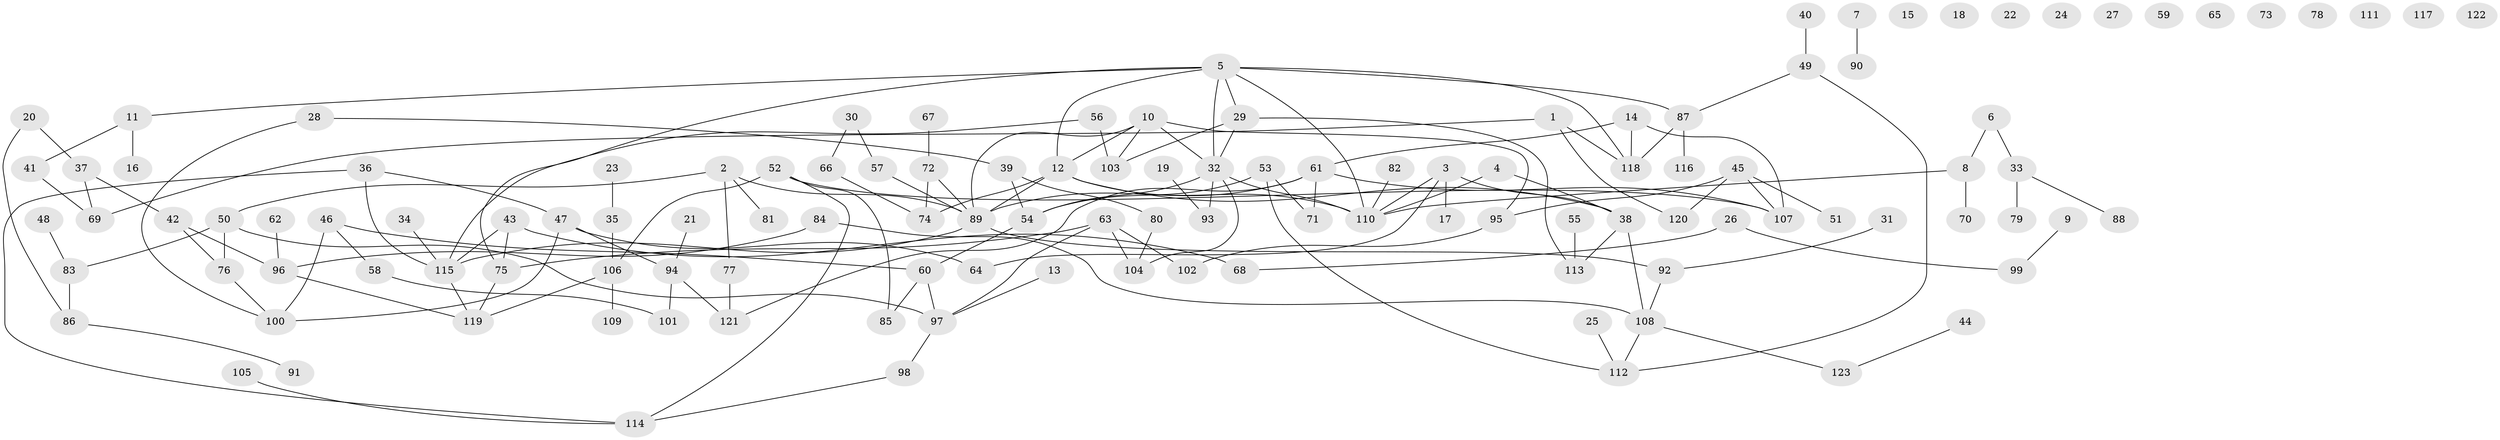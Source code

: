 // Generated by graph-tools (version 1.1) at 2025/40/03/09/25 04:40:17]
// undirected, 123 vertices, 153 edges
graph export_dot {
graph [start="1"]
  node [color=gray90,style=filled];
  1;
  2;
  3;
  4;
  5;
  6;
  7;
  8;
  9;
  10;
  11;
  12;
  13;
  14;
  15;
  16;
  17;
  18;
  19;
  20;
  21;
  22;
  23;
  24;
  25;
  26;
  27;
  28;
  29;
  30;
  31;
  32;
  33;
  34;
  35;
  36;
  37;
  38;
  39;
  40;
  41;
  42;
  43;
  44;
  45;
  46;
  47;
  48;
  49;
  50;
  51;
  52;
  53;
  54;
  55;
  56;
  57;
  58;
  59;
  60;
  61;
  62;
  63;
  64;
  65;
  66;
  67;
  68;
  69;
  70;
  71;
  72;
  73;
  74;
  75;
  76;
  77;
  78;
  79;
  80;
  81;
  82;
  83;
  84;
  85;
  86;
  87;
  88;
  89;
  90;
  91;
  92;
  93;
  94;
  95;
  96;
  97;
  98;
  99;
  100;
  101;
  102;
  103;
  104;
  105;
  106;
  107;
  108;
  109;
  110;
  111;
  112;
  113;
  114;
  115;
  116;
  117;
  118;
  119;
  120;
  121;
  122;
  123;
  1 -- 69;
  1 -- 118;
  1 -- 120;
  2 -- 50;
  2 -- 77;
  2 -- 81;
  2 -- 89;
  3 -- 17;
  3 -- 38;
  3 -- 64;
  3 -- 110;
  4 -- 38;
  4 -- 110;
  5 -- 11;
  5 -- 12;
  5 -- 29;
  5 -- 32;
  5 -- 75;
  5 -- 87;
  5 -- 110;
  5 -- 118;
  6 -- 8;
  6 -- 33;
  7 -- 90;
  8 -- 70;
  8 -- 110;
  9 -- 99;
  10 -- 12;
  10 -- 32;
  10 -- 89;
  10 -- 95;
  10 -- 103;
  11 -- 16;
  11 -- 41;
  12 -- 38;
  12 -- 74;
  12 -- 89;
  12 -- 110;
  13 -- 97;
  14 -- 61;
  14 -- 107;
  14 -- 118;
  19 -- 93;
  20 -- 37;
  20 -- 86;
  21 -- 94;
  23 -- 35;
  25 -- 112;
  26 -- 68;
  26 -- 99;
  28 -- 39;
  28 -- 100;
  29 -- 32;
  29 -- 103;
  29 -- 113;
  30 -- 57;
  30 -- 66;
  31 -- 92;
  32 -- 54;
  32 -- 93;
  32 -- 104;
  32 -- 110;
  33 -- 79;
  33 -- 88;
  34 -- 115;
  35 -- 106;
  36 -- 47;
  36 -- 114;
  36 -- 115;
  37 -- 42;
  37 -- 69;
  38 -- 108;
  38 -- 113;
  39 -- 54;
  39 -- 80;
  40 -- 49;
  41 -- 69;
  42 -- 76;
  42 -- 96;
  43 -- 68;
  43 -- 75;
  43 -- 115;
  44 -- 123;
  45 -- 51;
  45 -- 95;
  45 -- 107;
  45 -- 120;
  46 -- 58;
  46 -- 60;
  46 -- 100;
  47 -- 64;
  47 -- 94;
  47 -- 100;
  48 -- 83;
  49 -- 87;
  49 -- 112;
  50 -- 76;
  50 -- 83;
  50 -- 97;
  52 -- 85;
  52 -- 106;
  52 -- 107;
  52 -- 114;
  53 -- 54;
  53 -- 71;
  53 -- 112;
  54 -- 60;
  55 -- 113;
  56 -- 103;
  56 -- 115;
  57 -- 89;
  58 -- 101;
  60 -- 85;
  60 -- 97;
  61 -- 71;
  61 -- 89;
  61 -- 107;
  61 -- 121;
  62 -- 96;
  63 -- 75;
  63 -- 97;
  63 -- 102;
  63 -- 104;
  66 -- 74;
  67 -- 72;
  72 -- 74;
  72 -- 89;
  75 -- 119;
  76 -- 100;
  77 -- 121;
  80 -- 104;
  82 -- 110;
  83 -- 86;
  84 -- 96;
  84 -- 108;
  86 -- 91;
  87 -- 116;
  87 -- 118;
  89 -- 92;
  89 -- 115;
  92 -- 108;
  94 -- 101;
  94 -- 121;
  95 -- 102;
  96 -- 119;
  97 -- 98;
  98 -- 114;
  105 -- 114;
  106 -- 109;
  106 -- 119;
  108 -- 112;
  108 -- 123;
  115 -- 119;
}
